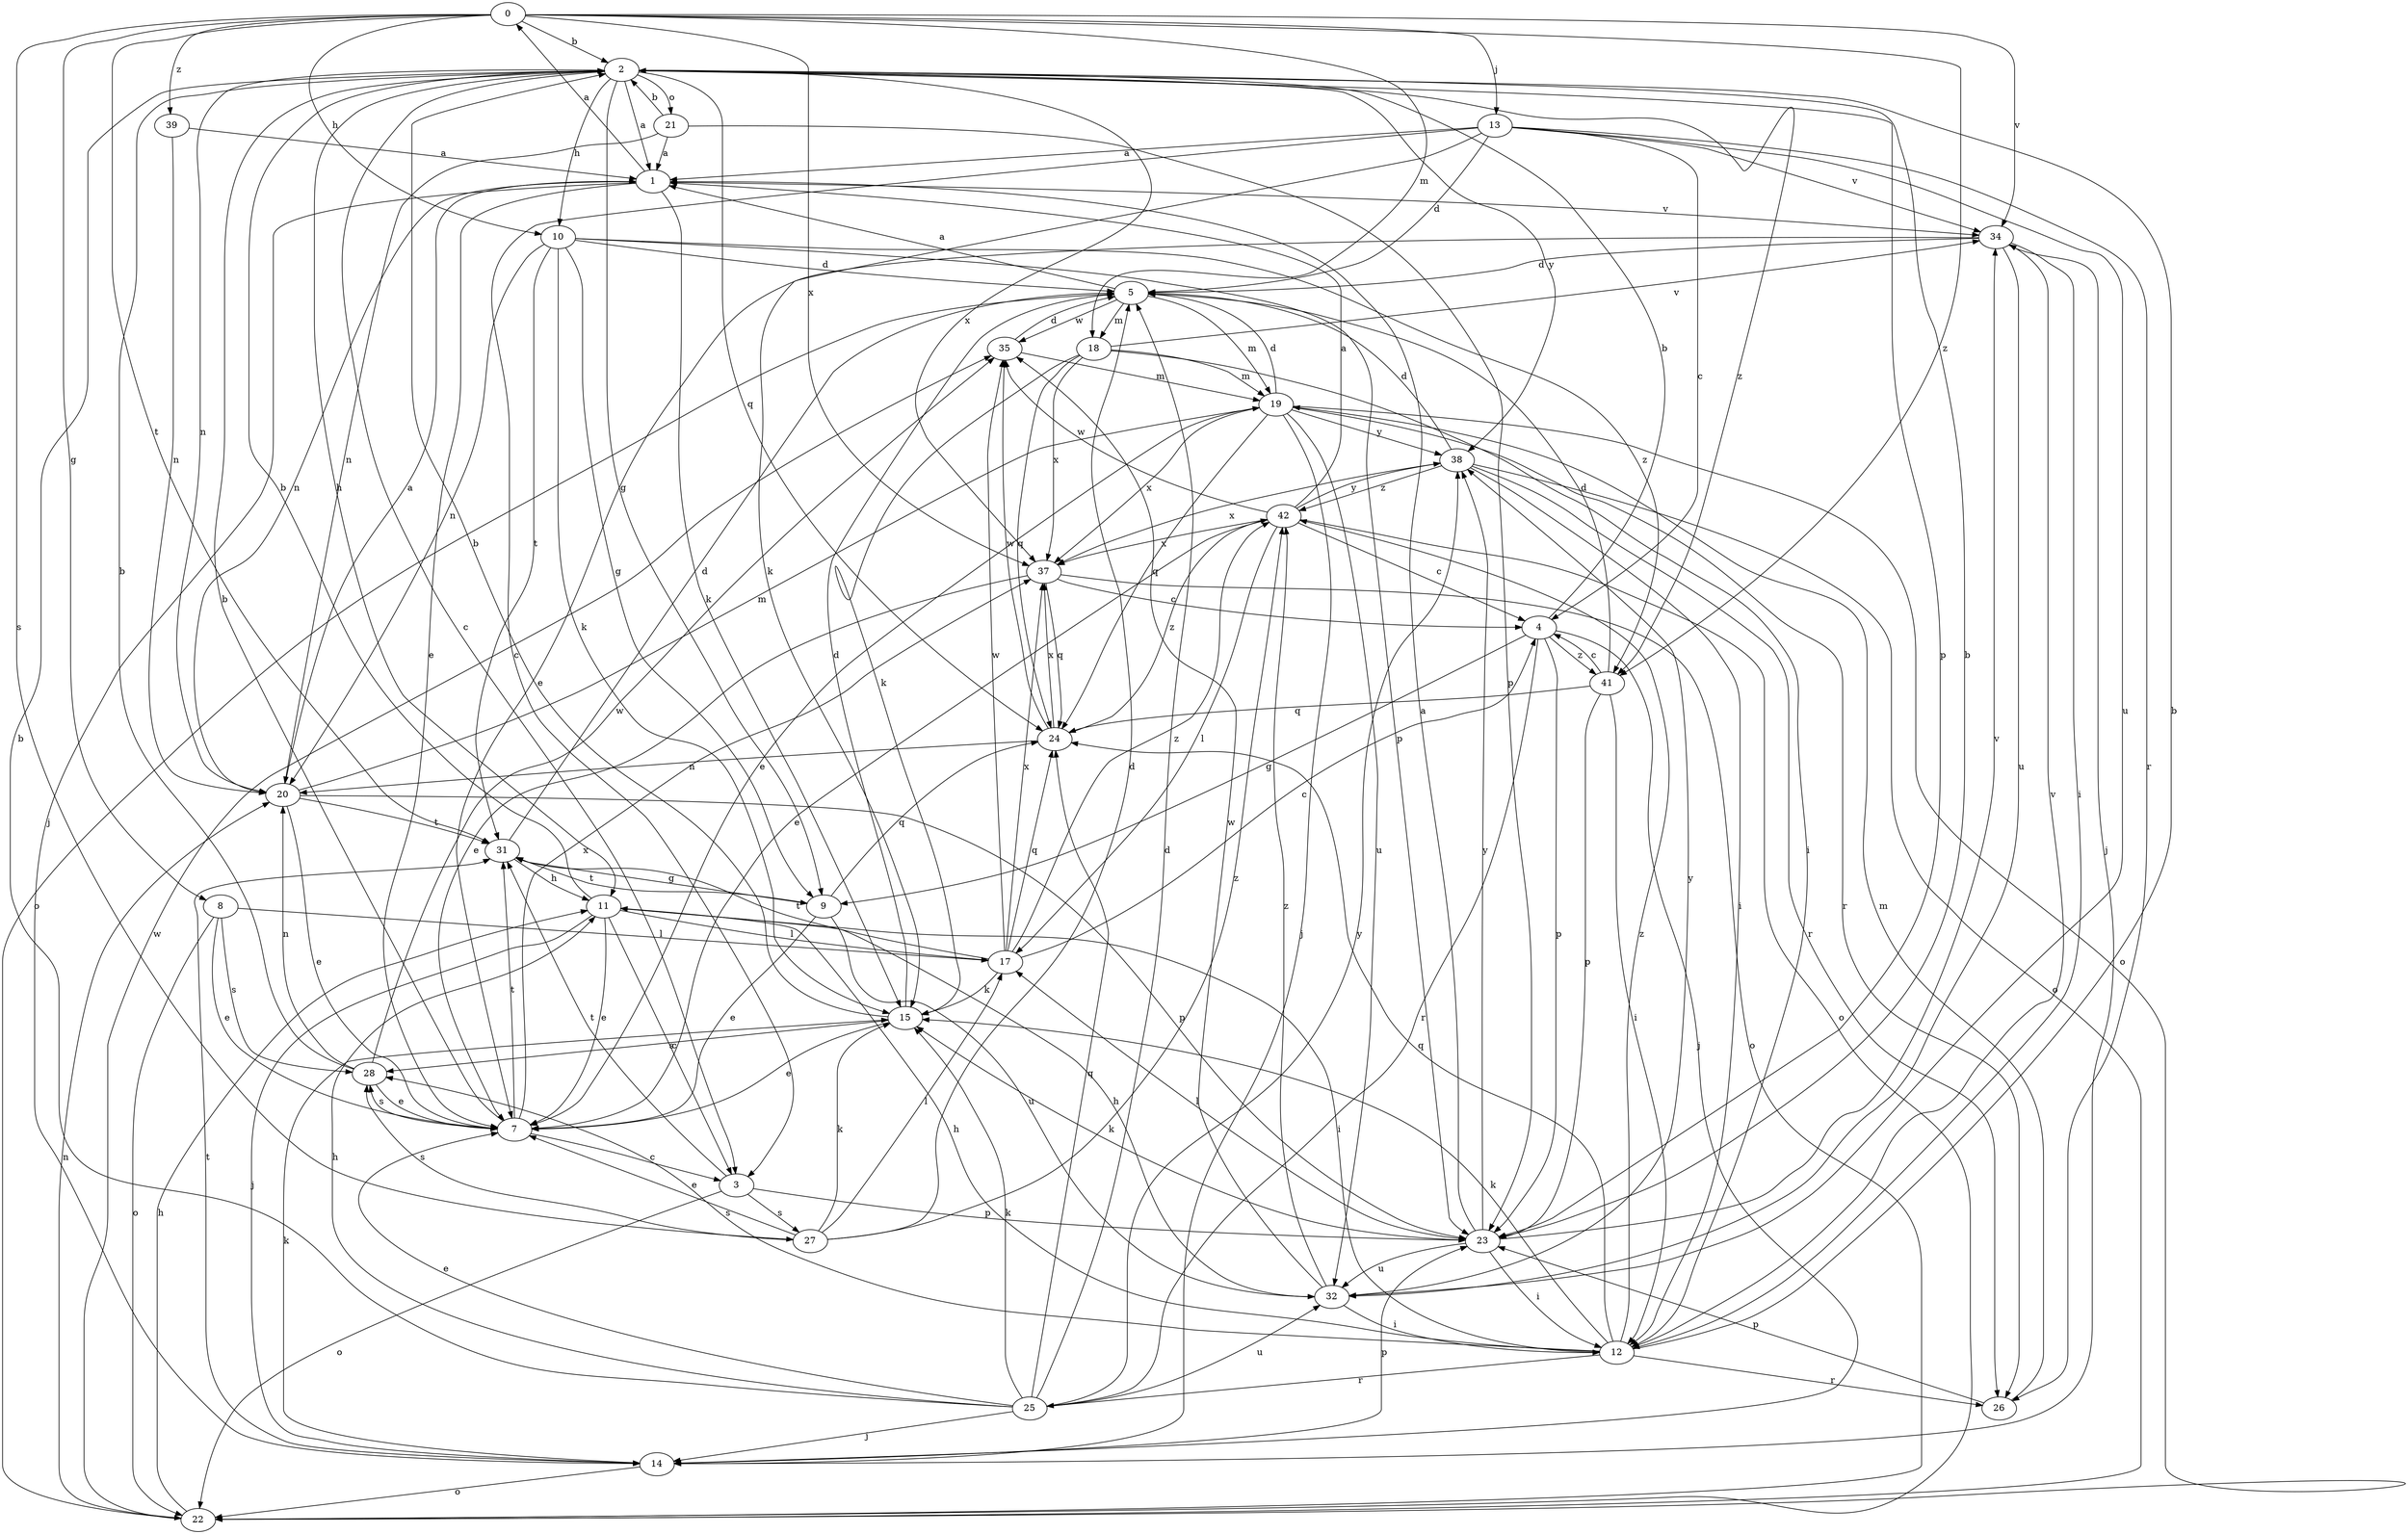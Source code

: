 strict digraph  {
0;
1;
2;
3;
4;
5;
7;
8;
9;
10;
11;
12;
13;
14;
15;
17;
18;
19;
20;
21;
22;
23;
24;
25;
26;
27;
28;
31;
32;
34;
35;
37;
38;
39;
41;
42;
0 -> 2  [label=b];
0 -> 8  [label=g];
0 -> 10  [label=h];
0 -> 13  [label=j];
0 -> 18  [label=m];
0 -> 27  [label=s];
0 -> 31  [label=t];
0 -> 34  [label=v];
0 -> 37  [label=x];
0 -> 39  [label=z];
0 -> 41  [label=z];
1 -> 0  [label=a];
1 -> 7  [label=e];
1 -> 14  [label=j];
1 -> 15  [label=k];
1 -> 20  [label=n];
1 -> 34  [label=v];
2 -> 1  [label=a];
2 -> 3  [label=c];
2 -> 9  [label=g];
2 -> 10  [label=h];
2 -> 11  [label=h];
2 -> 20  [label=n];
2 -> 21  [label=o];
2 -> 23  [label=p];
2 -> 24  [label=q];
2 -> 37  [label=x];
2 -> 38  [label=y];
2 -> 41  [label=z];
3 -> 22  [label=o];
3 -> 23  [label=p];
3 -> 27  [label=s];
3 -> 31  [label=t];
4 -> 2  [label=b];
4 -> 9  [label=g];
4 -> 14  [label=j];
4 -> 23  [label=p];
4 -> 25  [label=r];
4 -> 41  [label=z];
5 -> 1  [label=a];
5 -> 18  [label=m];
5 -> 19  [label=m];
5 -> 22  [label=o];
5 -> 35  [label=w];
7 -> 2  [label=b];
7 -> 3  [label=c];
7 -> 28  [label=s];
7 -> 31  [label=t];
7 -> 37  [label=x];
8 -> 7  [label=e];
8 -> 17  [label=l];
8 -> 22  [label=o];
8 -> 28  [label=s];
9 -> 7  [label=e];
9 -> 24  [label=q];
9 -> 31  [label=t];
9 -> 32  [label=u];
10 -> 5  [label=d];
10 -> 9  [label=g];
10 -> 15  [label=k];
10 -> 20  [label=n];
10 -> 23  [label=p];
10 -> 31  [label=t];
10 -> 41  [label=z];
11 -> 2  [label=b];
11 -> 3  [label=c];
11 -> 7  [label=e];
11 -> 12  [label=i];
11 -> 14  [label=j];
11 -> 17  [label=l];
12 -> 2  [label=b];
12 -> 11  [label=h];
12 -> 15  [label=k];
12 -> 24  [label=q];
12 -> 25  [label=r];
12 -> 26  [label=r];
12 -> 28  [label=s];
12 -> 34  [label=v];
12 -> 42  [label=z];
13 -> 1  [label=a];
13 -> 3  [label=c];
13 -> 4  [label=c];
13 -> 5  [label=d];
13 -> 15  [label=k];
13 -> 26  [label=r];
13 -> 32  [label=u];
13 -> 34  [label=v];
14 -> 15  [label=k];
14 -> 22  [label=o];
14 -> 23  [label=p];
14 -> 31  [label=t];
15 -> 2  [label=b];
15 -> 5  [label=d];
15 -> 7  [label=e];
15 -> 28  [label=s];
17 -> 4  [label=c];
17 -> 15  [label=k];
17 -> 24  [label=q];
17 -> 31  [label=t];
17 -> 35  [label=w];
17 -> 37  [label=x];
17 -> 42  [label=z];
18 -> 12  [label=i];
18 -> 15  [label=k];
18 -> 19  [label=m];
18 -> 24  [label=q];
18 -> 34  [label=v];
18 -> 37  [label=x];
19 -> 5  [label=d];
19 -> 7  [label=e];
19 -> 14  [label=j];
19 -> 22  [label=o];
19 -> 24  [label=q];
19 -> 26  [label=r];
19 -> 32  [label=u];
19 -> 37  [label=x];
19 -> 38  [label=y];
20 -> 1  [label=a];
20 -> 7  [label=e];
20 -> 19  [label=m];
20 -> 23  [label=p];
20 -> 31  [label=t];
21 -> 1  [label=a];
21 -> 2  [label=b];
21 -> 20  [label=n];
21 -> 23  [label=p];
22 -> 11  [label=h];
22 -> 20  [label=n];
22 -> 35  [label=w];
23 -> 1  [label=a];
23 -> 2  [label=b];
23 -> 12  [label=i];
23 -> 15  [label=k];
23 -> 17  [label=l];
23 -> 32  [label=u];
23 -> 34  [label=v];
23 -> 38  [label=y];
24 -> 20  [label=n];
24 -> 35  [label=w];
24 -> 37  [label=x];
24 -> 42  [label=z];
25 -> 2  [label=b];
25 -> 5  [label=d];
25 -> 7  [label=e];
25 -> 11  [label=h];
25 -> 14  [label=j];
25 -> 15  [label=k];
25 -> 24  [label=q];
25 -> 32  [label=u];
25 -> 38  [label=y];
26 -> 19  [label=m];
26 -> 23  [label=p];
27 -> 5  [label=d];
27 -> 7  [label=e];
27 -> 15  [label=k];
27 -> 17  [label=l];
27 -> 28  [label=s];
27 -> 42  [label=z];
28 -> 2  [label=b];
28 -> 7  [label=e];
28 -> 20  [label=n];
28 -> 35  [label=w];
31 -> 5  [label=d];
31 -> 9  [label=g];
31 -> 11  [label=h];
32 -> 11  [label=h];
32 -> 12  [label=i];
32 -> 35  [label=w];
32 -> 38  [label=y];
32 -> 42  [label=z];
34 -> 5  [label=d];
34 -> 7  [label=e];
34 -> 12  [label=i];
34 -> 14  [label=j];
34 -> 32  [label=u];
35 -> 5  [label=d];
35 -> 19  [label=m];
37 -> 4  [label=c];
37 -> 7  [label=e];
37 -> 22  [label=o];
37 -> 24  [label=q];
38 -> 5  [label=d];
38 -> 12  [label=i];
38 -> 22  [label=o];
38 -> 26  [label=r];
38 -> 37  [label=x];
38 -> 42  [label=z];
39 -> 1  [label=a];
39 -> 20  [label=n];
41 -> 4  [label=c];
41 -> 5  [label=d];
41 -> 12  [label=i];
41 -> 23  [label=p];
41 -> 24  [label=q];
42 -> 1  [label=a];
42 -> 4  [label=c];
42 -> 7  [label=e];
42 -> 17  [label=l];
42 -> 22  [label=o];
42 -> 35  [label=w];
42 -> 37  [label=x];
42 -> 38  [label=y];
}
